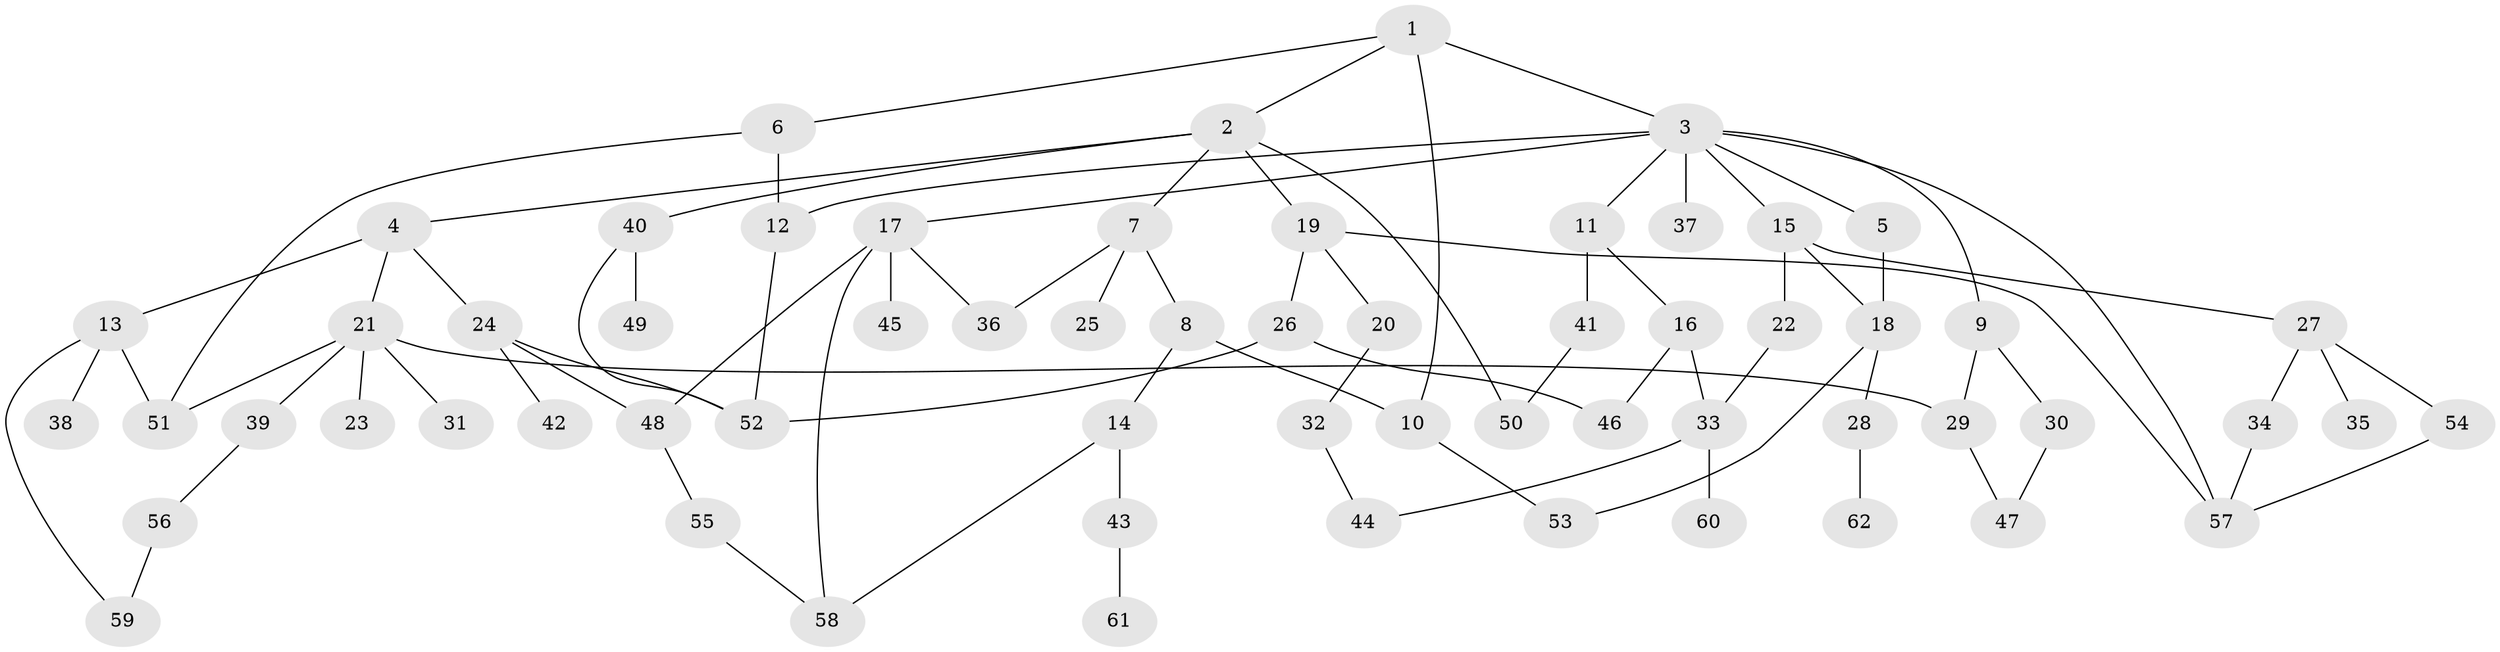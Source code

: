 // coarse degree distribution, {4: 0.18421052631578946, 8: 0.05263157894736842, 2: 0.23684210526315788, 3: 0.15789473684210525, 5: 0.07894736842105263, 6: 0.05263157894736842, 1: 0.23684210526315788}
// Generated by graph-tools (version 1.1) at 2025/41/03/06/25 10:41:28]
// undirected, 62 vertices, 84 edges
graph export_dot {
graph [start="1"]
  node [color=gray90,style=filled];
  1;
  2;
  3;
  4;
  5;
  6;
  7;
  8;
  9;
  10;
  11;
  12;
  13;
  14;
  15;
  16;
  17;
  18;
  19;
  20;
  21;
  22;
  23;
  24;
  25;
  26;
  27;
  28;
  29;
  30;
  31;
  32;
  33;
  34;
  35;
  36;
  37;
  38;
  39;
  40;
  41;
  42;
  43;
  44;
  45;
  46;
  47;
  48;
  49;
  50;
  51;
  52;
  53;
  54;
  55;
  56;
  57;
  58;
  59;
  60;
  61;
  62;
  1 -- 2;
  1 -- 3;
  1 -- 6;
  1 -- 10;
  2 -- 4;
  2 -- 7;
  2 -- 19;
  2 -- 40;
  2 -- 50;
  3 -- 5;
  3 -- 9;
  3 -- 11;
  3 -- 12;
  3 -- 15;
  3 -- 17;
  3 -- 37;
  3 -- 57;
  4 -- 13;
  4 -- 21;
  4 -- 24;
  5 -- 18;
  6 -- 51;
  6 -- 12;
  7 -- 8;
  7 -- 25;
  7 -- 36;
  8 -- 10;
  8 -- 14;
  9 -- 29;
  9 -- 30;
  10 -- 53;
  11 -- 16;
  11 -- 41;
  12 -- 52;
  13 -- 38;
  13 -- 51;
  13 -- 59;
  14 -- 43;
  14 -- 58;
  15 -- 18;
  15 -- 22;
  15 -- 27;
  16 -- 46;
  16 -- 33;
  17 -- 36;
  17 -- 45;
  17 -- 48;
  17 -- 58;
  18 -- 28;
  18 -- 53;
  19 -- 20;
  19 -- 26;
  19 -- 57;
  20 -- 32;
  21 -- 23;
  21 -- 31;
  21 -- 39;
  21 -- 29;
  21 -- 51;
  22 -- 33;
  24 -- 42;
  24 -- 48;
  24 -- 52;
  26 -- 46;
  26 -- 52;
  27 -- 34;
  27 -- 35;
  27 -- 54;
  28 -- 62;
  29 -- 47;
  30 -- 47;
  32 -- 44;
  33 -- 44;
  33 -- 60;
  34 -- 57;
  39 -- 56;
  40 -- 49;
  40 -- 52;
  41 -- 50;
  43 -- 61;
  48 -- 55;
  54 -- 57;
  55 -- 58;
  56 -- 59;
}
